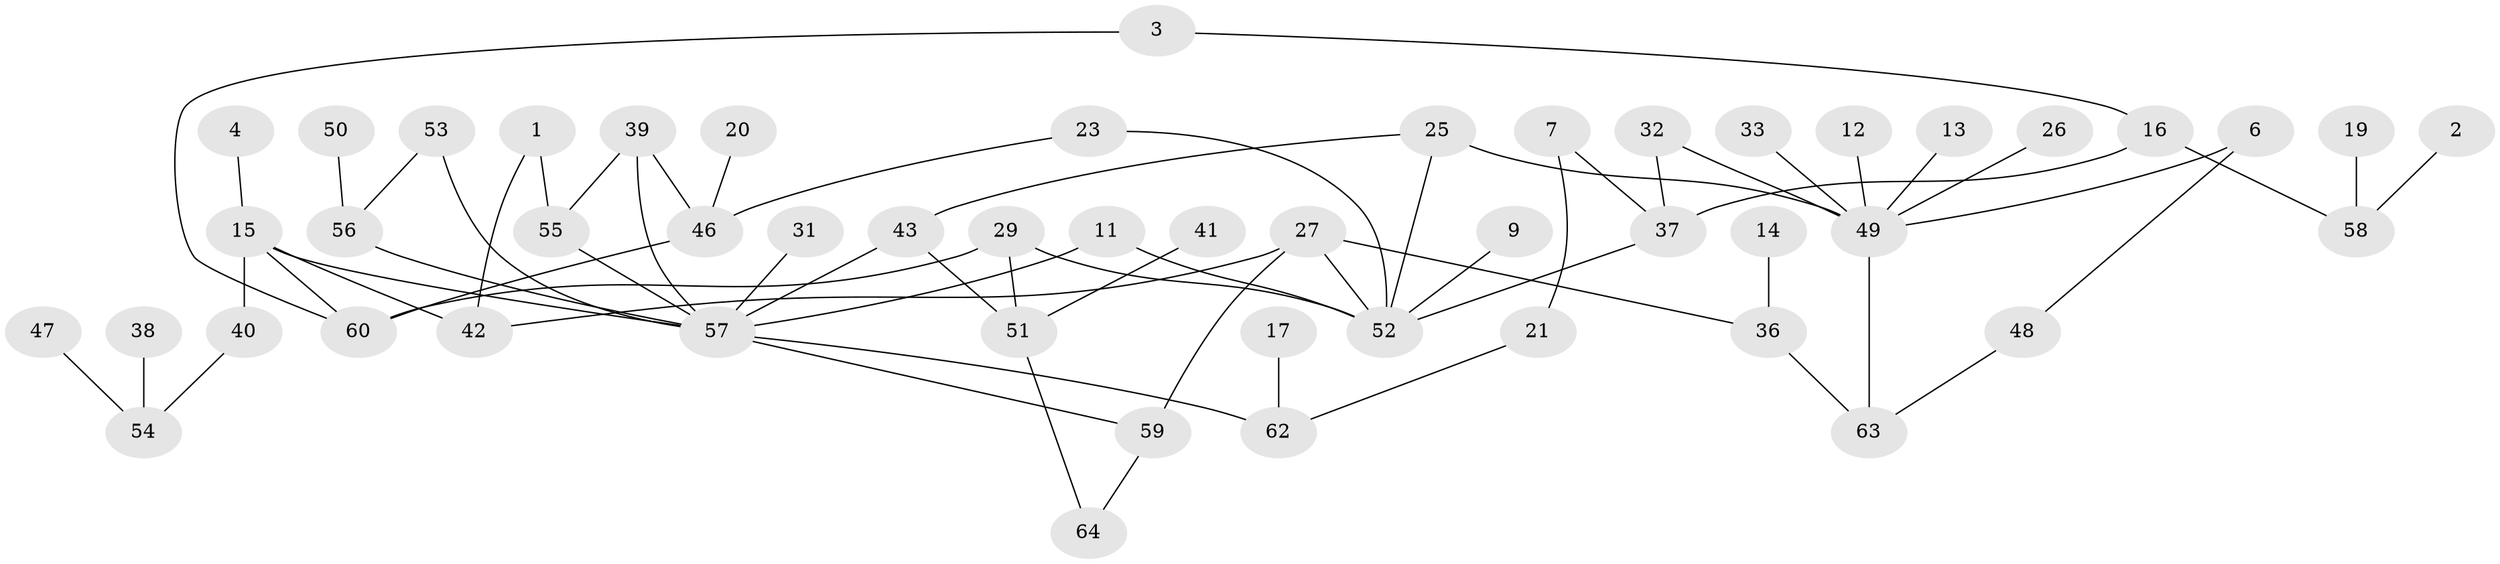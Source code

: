 // original degree distribution, {1: 0.2204724409448819, 5: 0.06299212598425197, 2: 0.3779527559055118, 4: 0.07874015748031496, 0: 0.10236220472440945, 3: 0.15748031496062992}
// Generated by graph-tools (version 1.1) at 2025/25/03/09/25 03:25:16]
// undirected, 51 vertices, 66 edges
graph export_dot {
graph [start="1"]
  node [color=gray90,style=filled];
  1;
  2;
  3;
  4;
  6;
  7;
  9;
  11;
  12;
  13;
  14;
  15;
  16;
  17;
  19;
  20;
  21;
  23;
  25;
  26;
  27;
  29;
  31;
  32;
  33;
  36;
  37;
  38;
  39;
  40;
  41;
  42;
  43;
  46;
  47;
  48;
  49;
  50;
  51;
  52;
  53;
  54;
  55;
  56;
  57;
  58;
  59;
  60;
  62;
  63;
  64;
  1 -- 42 [weight=1.0];
  1 -- 55 [weight=1.0];
  2 -- 58 [weight=1.0];
  3 -- 16 [weight=1.0];
  3 -- 60 [weight=1.0];
  4 -- 15 [weight=1.0];
  6 -- 48 [weight=1.0];
  6 -- 49 [weight=1.0];
  7 -- 21 [weight=1.0];
  7 -- 37 [weight=1.0];
  9 -- 52 [weight=1.0];
  11 -- 52 [weight=1.0];
  11 -- 57 [weight=1.0];
  12 -- 49 [weight=1.0];
  13 -- 49 [weight=1.0];
  14 -- 36 [weight=1.0];
  15 -- 40 [weight=1.0];
  15 -- 42 [weight=1.0];
  15 -- 57 [weight=1.0];
  15 -- 60 [weight=1.0];
  16 -- 37 [weight=1.0];
  16 -- 58 [weight=1.0];
  17 -- 62 [weight=1.0];
  19 -- 58 [weight=1.0];
  20 -- 46 [weight=1.0];
  21 -- 62 [weight=1.0];
  23 -- 46 [weight=1.0];
  23 -- 52 [weight=1.0];
  25 -- 43 [weight=1.0];
  25 -- 49 [weight=1.0];
  25 -- 52 [weight=1.0];
  26 -- 49 [weight=1.0];
  27 -- 36 [weight=1.0];
  27 -- 42 [weight=1.0];
  27 -- 52 [weight=2.0];
  27 -- 59 [weight=2.0];
  29 -- 51 [weight=1.0];
  29 -- 52 [weight=1.0];
  29 -- 60 [weight=1.0];
  31 -- 57 [weight=1.0];
  32 -- 37 [weight=1.0];
  32 -- 49 [weight=1.0];
  33 -- 49 [weight=1.0];
  36 -- 63 [weight=1.0];
  37 -- 52 [weight=2.0];
  38 -- 54 [weight=1.0];
  39 -- 46 [weight=1.0];
  39 -- 55 [weight=1.0];
  39 -- 57 [weight=1.0];
  40 -- 54 [weight=1.0];
  41 -- 51 [weight=1.0];
  43 -- 51 [weight=1.0];
  43 -- 57 [weight=1.0];
  46 -- 60 [weight=1.0];
  47 -- 54 [weight=1.0];
  48 -- 63 [weight=1.0];
  49 -- 63 [weight=1.0];
  50 -- 56 [weight=1.0];
  51 -- 64 [weight=1.0];
  53 -- 56 [weight=1.0];
  53 -- 57 [weight=1.0];
  55 -- 57 [weight=1.0];
  56 -- 57 [weight=1.0];
  57 -- 59 [weight=1.0];
  57 -- 62 [weight=1.0];
  59 -- 64 [weight=1.0];
}
